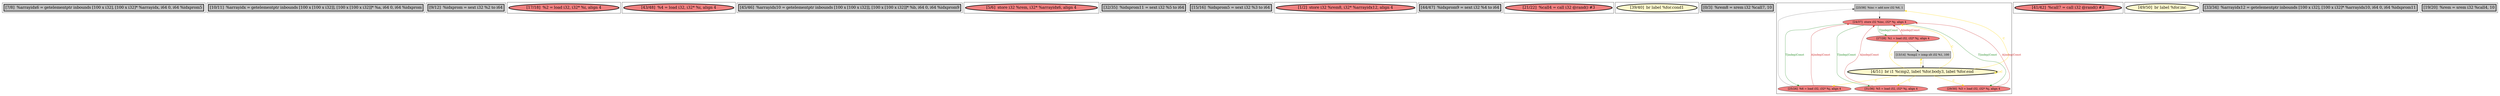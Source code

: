 
digraph G {





subgraph cluster18 {


node1154 [penwidth=3.0,fontsize=20,fillcolor=grey,label="[7/8]  %arrayidx6 = getelementptr inbounds [100 x i32], [100 x i32]* %arrayidx, i64 0, i64 %idxprom5",shape=rectangle,style=filled ]



}

subgraph cluster16 {


node1152 [penwidth=3.0,fontsize=20,fillcolor=grey,label="[10/11]  %arrayidx = getelementptr inbounds [100 x [100 x i32]], [100 x [100 x i32]]* %a, i64 0, i64 %idxprom",shape=rectangle,style=filled ]



}

subgraph cluster17 {


node1153 [penwidth=3.0,fontsize=20,fillcolor=grey,label="[9/12]  %idxprom = sext i32 %2 to i64",shape=rectangle,style=filled ]



}

subgraph cluster4 {


node1133 [penwidth=3.0,fontsize=20,fillcolor=lightcoral,label="[17/18]  %2 = load i32, i32* %i, align 4",shape=ellipse,style=filled ]



}

subgraph cluster3 {


node1132 [penwidth=3.0,fontsize=20,fillcolor=lightcoral,label="[43/48]  %4 = load i32, i32* %i, align 4",shape=ellipse,style=filled ]



}

subgraph cluster2 {


node1131 [penwidth=3.0,fontsize=20,fillcolor=grey,label="[45/46]  %arrayidx10 = getelementptr inbounds [100 x [100 x i32]], [100 x [100 x i32]]* %b, i64 0, i64 %idxprom9",shape=rectangle,style=filled ]



}

subgraph cluster1 {


node1130 [penwidth=3.0,fontsize=20,fillcolor=lightcoral,label="[5/6]  store i32 %rem, i32* %arrayidx6, align 4",shape=ellipse,style=filled ]



}

subgraph cluster12 {


node1148 [penwidth=3.0,fontsize=20,fillcolor=grey,label="[32/35]  %idxprom11 = sext i32 %5 to i64",shape=rectangle,style=filled ]



}

subgraph cluster5 {


node1134 [penwidth=3.0,fontsize=20,fillcolor=grey,label="[15/16]  %idxprom5 = sext i32 %3 to i64",shape=rectangle,style=filled ]



}

subgraph cluster0 {


node1129 [penwidth=3.0,fontsize=20,fillcolor=lightcoral,label="[1/2]  store i32 %rem8, i32* %arrayidx12, align 4",shape=ellipse,style=filled ]



}

subgraph cluster6 {


node1135 [penwidth=3.0,fontsize=20,fillcolor=grey,label="[44/47]  %idxprom9 = sext i32 %4 to i64",shape=rectangle,style=filled ]



}

subgraph cluster14 {


node1150 [penwidth=3.0,fontsize=20,fillcolor=lightcoral,label="[21/22]  %call4 = call i32 @rand() #3",shape=ellipse,style=filled ]



}

subgraph cluster7 {


node1136 [penwidth=3.0,fontsize=20,fillcolor=lemonchiffon,label="[39/40]  br label %for.cond1",shape=ellipse,style=filled ]



}

subgraph cluster8 {


node1137 [penwidth=3.0,fontsize=20,fillcolor=grey,label="[0/3]  %rem8 = srem i32 %call7, 10",shape=rectangle,style=filled ]



}

subgraph cluster9 {


node1145 [fillcolor=grey,label="[23/38]  %inc = add nsw i32 %6, 1",shape=rectangle,style=filled ]
node1144 [fillcolor=lightcoral,label="[29/30]  %3 = load i32, i32* %j, align 4",shape=ellipse,style=filled ]
node1139 [fillcolor=grey,label="[13/14]  %cmp2 = icmp slt i32 %1, 100",shape=rectangle,style=filled ]
node1138 [fillcolor=lightcoral,label="[25/26]  %6 = load i32, i32* %j, align 4",shape=ellipse,style=filled ]
node1142 [penwidth=3.0,fontsize=20,fillcolor=lemonchiffon,label="[4/51]  br i1 %cmp2, label %for.body3, label %for.end",shape=ellipse,style=filled ]
node1140 [fillcolor=lightcoral,label="[31/36]  %5 = load i32, i32* %j, align 4",shape=ellipse,style=filled ]
node1141 [fillcolor=lightcoral,label="[27/28]  %1 = load i32, i32* %j, align 4",shape=ellipse,style=filled ]
node1143 [fillcolor=lightcoral,label="[24/37]  store i32 %inc, i32* %j, align 4",shape=ellipse,style=filled ]

node1142->node1145 [style=solid,color=gold,label="C",penwidth=1.0,fontcolor=gold ]
node1142->node1140 [style=solid,color=gold,label="C",penwidth=1.0,fontcolor=gold ]
node1141->node1143 [style=solid,color=firebrick3,label="A|indep|Const",penwidth=1.0,fontcolor=firebrick3 ]
node1143->node1140 [style=solid,color=forestgreen,label="T|indep|Const",penwidth=1.0,fontcolor=forestgreen ]
node1143->node1138 [style=solid,color=forestgreen,label="T|indep|Const",penwidth=1.0,fontcolor=forestgreen ]
node1143->node1141 [style=solid,color=forestgreen,label="T|indep|Const",penwidth=1.0,fontcolor=forestgreen ]
node1138->node1145 [style=solid,color=black,label="",penwidth=0.5,fontcolor=black ]
node1144->node1143 [style=solid,color=firebrick3,label="A|indep|Const",penwidth=1.0,fontcolor=firebrick3 ]
node1143->node1144 [style=solid,color=forestgreen,label="T|indep|Const",penwidth=1.0,fontcolor=forestgreen ]
node1140->node1143 [style=solid,color=firebrick3,label="A|indep|Const",penwidth=1.0,fontcolor=firebrick3 ]
node1142->node1142 [style=solid,color=gold,label="C",penwidth=1.0,fontcolor=gold ]
node1141->node1139 [style=solid,color=black,label="",penwidth=0.5,fontcolor=black ]
node1139->node1142 [style=solid,color=black,label="",penwidth=0.5,fontcolor=black ]
node1142->node1139 [style=solid,color=gold,label="C",penwidth=1.0,fontcolor=gold ]
node1142->node1144 [style=solid,color=gold,label="C",penwidth=1.0,fontcolor=gold ]
node1142->node1138 [style=solid,color=gold,label="C",penwidth=1.0,fontcolor=gold ]
node1142->node1143 [style=solid,color=gold,label="C",penwidth=1.0,fontcolor=gold ]
node1145->node1143 [style=solid,color=black,label="",penwidth=0.5,fontcolor=black ]
node1138->node1143 [style=solid,color=firebrick3,label="A|indep|Const",penwidth=1.0,fontcolor=firebrick3 ]
node1142->node1141 [style=solid,color=gold,label="C",penwidth=1.0,fontcolor=gold ]


}

subgraph cluster10 {


node1146 [penwidth=3.0,fontsize=20,fillcolor=lightcoral,label="[41/42]  %call7 = call i32 @rand() #3",shape=ellipse,style=filled ]



}

subgraph cluster11 {


node1147 [penwidth=3.0,fontsize=20,fillcolor=lemonchiffon,label="[49/50]  br label %for.inc",shape=ellipse,style=filled ]



}

subgraph cluster13 {


node1149 [penwidth=3.0,fontsize=20,fillcolor=grey,label="[33/34]  %arrayidx12 = getelementptr inbounds [100 x i32], [100 x i32]* %arrayidx10, i64 0, i64 %idxprom11",shape=rectangle,style=filled ]



}

subgraph cluster15 {


node1151 [penwidth=3.0,fontsize=20,fillcolor=grey,label="[19/20]  %rem = srem i32 %call4, 10",shape=rectangle,style=filled ]



}

}
